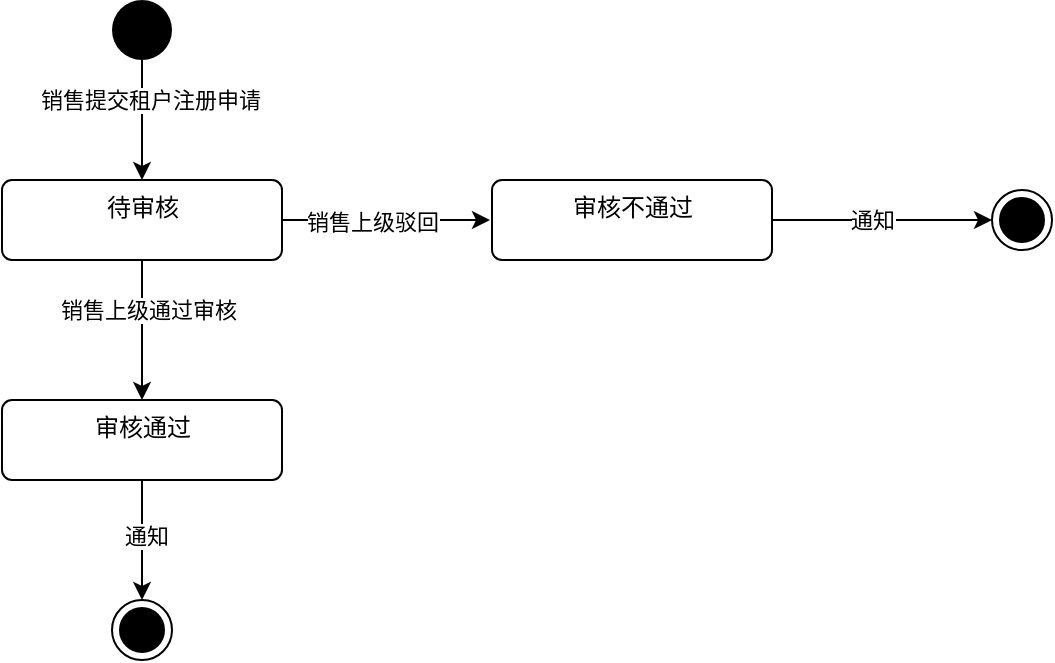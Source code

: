 <mxfile version="14.8.0" type="github">
  <diagram id="VeHEjYZjn0DlbIOIb6wO" name="Page-1">
    <mxGraphModel dx="786" dy="436" grid="1" gridSize="10" guides="1" tooltips="1" connect="1" arrows="1" fold="1" page="1" pageScale="1" pageWidth="827" pageHeight="1169" math="0" shadow="0">
      <root>
        <mxCell id="0" />
        <mxCell id="1" parent="0" />
        <mxCell id="PmH2k-6bqaI-4PeBBtiB-2" style="edgeStyle=orthogonalEdgeStyle;rounded=0;orthogonalLoop=1;jettySize=auto;html=1;" parent="1" source="PmH2k-6bqaI-4PeBBtiB-1" edge="1">
          <mxGeometry relative="1" as="geometry">
            <mxPoint x="225" y="170" as="targetPoint" />
          </mxGeometry>
        </mxCell>
        <mxCell id="PmH2k-6bqaI-4PeBBtiB-4" value="销售提交租户注册申请" style="edgeLabel;html=1;align=center;verticalAlign=middle;resizable=0;points=[];" parent="PmH2k-6bqaI-4PeBBtiB-2" vertex="1" connectable="0">
          <mxGeometry x="-0.333" y="4" relative="1" as="geometry">
            <mxPoint as="offset" />
          </mxGeometry>
        </mxCell>
        <mxCell id="PmH2k-6bqaI-4PeBBtiB-1" value="" style="ellipse;fillColor=#000000;strokeColor=none;" parent="1" vertex="1">
          <mxGeometry x="210" y="80" width="30" height="30" as="geometry" />
        </mxCell>
        <mxCell id="PmH2k-6bqaI-4PeBBtiB-5" style="edgeStyle=orthogonalEdgeStyle;rounded=0;orthogonalLoop=1;jettySize=auto;html=1;" parent="1" source="PmH2k-6bqaI-4PeBBtiB-3" edge="1">
          <mxGeometry relative="1" as="geometry">
            <mxPoint x="225" y="280" as="targetPoint" />
          </mxGeometry>
        </mxCell>
        <mxCell id="PmH2k-6bqaI-4PeBBtiB-7" value="销售上级通过审核" style="edgeLabel;html=1;align=center;verticalAlign=middle;resizable=0;points=[];" parent="PmH2k-6bqaI-4PeBBtiB-5" vertex="1" connectable="0">
          <mxGeometry x="-0.286" y="3" relative="1" as="geometry">
            <mxPoint as="offset" />
          </mxGeometry>
        </mxCell>
        <mxCell id="PmH2k-6bqaI-4PeBBtiB-11" style="edgeStyle=orthogonalEdgeStyle;rounded=0;orthogonalLoop=1;jettySize=auto;html=1;entryX=0;entryY=0.5;entryDx=0;entryDy=0;" parent="1" source="PmH2k-6bqaI-4PeBBtiB-3" edge="1">
          <mxGeometry relative="1" as="geometry">
            <mxPoint x="399" y="190" as="targetPoint" />
          </mxGeometry>
        </mxCell>
        <mxCell id="PmH2k-6bqaI-4PeBBtiB-14" value="销售上级驳回" style="edgeLabel;html=1;align=center;verticalAlign=middle;resizable=0;points=[];" parent="PmH2k-6bqaI-4PeBBtiB-11" vertex="1" connectable="0">
          <mxGeometry x="-0.135" y="-1" relative="1" as="geometry">
            <mxPoint as="offset" />
          </mxGeometry>
        </mxCell>
        <mxCell id="PmH2k-6bqaI-4PeBBtiB-3" value="待审核" style="html=1;align=center;verticalAlign=top;rounded=1;absoluteArcSize=1;arcSize=10;dashed=0;" parent="1" vertex="1">
          <mxGeometry x="155" y="170" width="140" height="40" as="geometry" />
        </mxCell>
        <mxCell id="PmH2k-6bqaI-4PeBBtiB-8" style="edgeStyle=orthogonalEdgeStyle;rounded=0;orthogonalLoop=1;jettySize=auto;html=1;" parent="1" source="PmH2k-6bqaI-4PeBBtiB-6" edge="1">
          <mxGeometry relative="1" as="geometry">
            <mxPoint x="225" y="380" as="targetPoint" />
          </mxGeometry>
        </mxCell>
        <mxCell id="PmH2k-6bqaI-4PeBBtiB-12" value="通知" style="edgeLabel;html=1;align=center;verticalAlign=middle;resizable=0;points=[];" parent="PmH2k-6bqaI-4PeBBtiB-8" vertex="1" connectable="0">
          <mxGeometry x="-0.067" y="2" relative="1" as="geometry">
            <mxPoint as="offset" />
          </mxGeometry>
        </mxCell>
        <mxCell id="PmH2k-6bqaI-4PeBBtiB-6" value="审核通过" style="html=1;align=center;verticalAlign=top;rounded=1;absoluteArcSize=1;arcSize=10;dashed=0;" parent="1" vertex="1">
          <mxGeometry x="155" y="280" width="140" height="40" as="geometry" />
        </mxCell>
        <mxCell id="PmH2k-6bqaI-4PeBBtiB-9" value="" style="ellipse;html=1;shape=endState;fillColor=#000000;strokeColor=#000000;" parent="1" vertex="1">
          <mxGeometry x="210" y="380" width="30" height="30" as="geometry" />
        </mxCell>
        <mxCell id="PmH2k-6bqaI-4PeBBtiB-17" style="edgeStyle=orthogonalEdgeStyle;rounded=0;orthogonalLoop=1;jettySize=auto;html=1;entryX=0;entryY=0.5;entryDx=0;entryDy=0;" parent="1" source="PmH2k-6bqaI-4PeBBtiB-13" target="PmH2k-6bqaI-4PeBBtiB-15" edge="1">
          <mxGeometry relative="1" as="geometry" />
        </mxCell>
        <mxCell id="PmH2k-6bqaI-4PeBBtiB-18" value="通知" style="edgeLabel;html=1;align=center;verticalAlign=middle;resizable=0;points=[];" parent="PmH2k-6bqaI-4PeBBtiB-17" vertex="1" connectable="0">
          <mxGeometry x="-0.273" relative="1" as="geometry">
            <mxPoint x="10" as="offset" />
          </mxGeometry>
        </mxCell>
        <mxCell id="PmH2k-6bqaI-4PeBBtiB-13" value="审核不通过" style="html=1;align=center;verticalAlign=top;rounded=1;absoluteArcSize=1;arcSize=10;dashed=0;" parent="1" vertex="1">
          <mxGeometry x="400" y="170" width="140" height="40" as="geometry" />
        </mxCell>
        <mxCell id="PmH2k-6bqaI-4PeBBtiB-15" value="" style="ellipse;html=1;shape=endState;fillColor=#000000;strokeColor=#000000;" parent="1" vertex="1">
          <mxGeometry x="650" y="175" width="30" height="30" as="geometry" />
        </mxCell>
      </root>
    </mxGraphModel>
  </diagram>
</mxfile>

